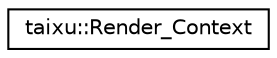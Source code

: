 digraph "Graphical Class Hierarchy"
{
 // LATEX_PDF_SIZE
  edge [fontname="Helvetica",fontsize="10",labelfontname="Helvetica",labelfontsize="10"];
  node [fontname="Helvetica",fontsize="10",shape=record];
  rankdir="LR";
  Node0 [label="taixu::Render_Context",height=0.2,width=0.4,color="black", fillcolor="white", style="filled",URL="$classtaixu_1_1Render__Context.html",tooltip=" "];
}
